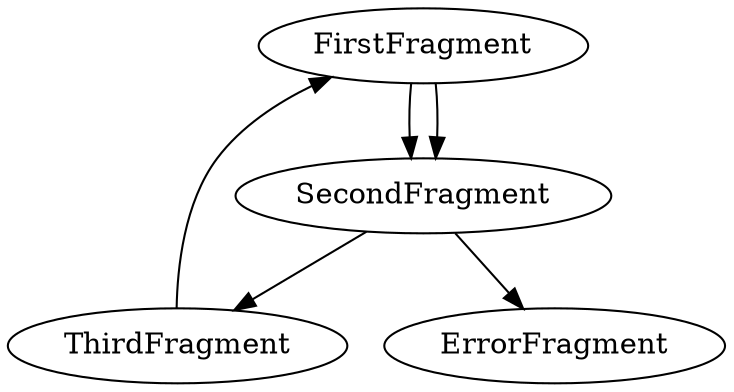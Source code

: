 digraph MeuDiagrama {
FirstFragment->SecondFragment
SecondFragment->ThirdFragment
ThirdFragment->FirstFragment
FirstFragment->SecondFragment
SecondFragment->ErrorFragment
}